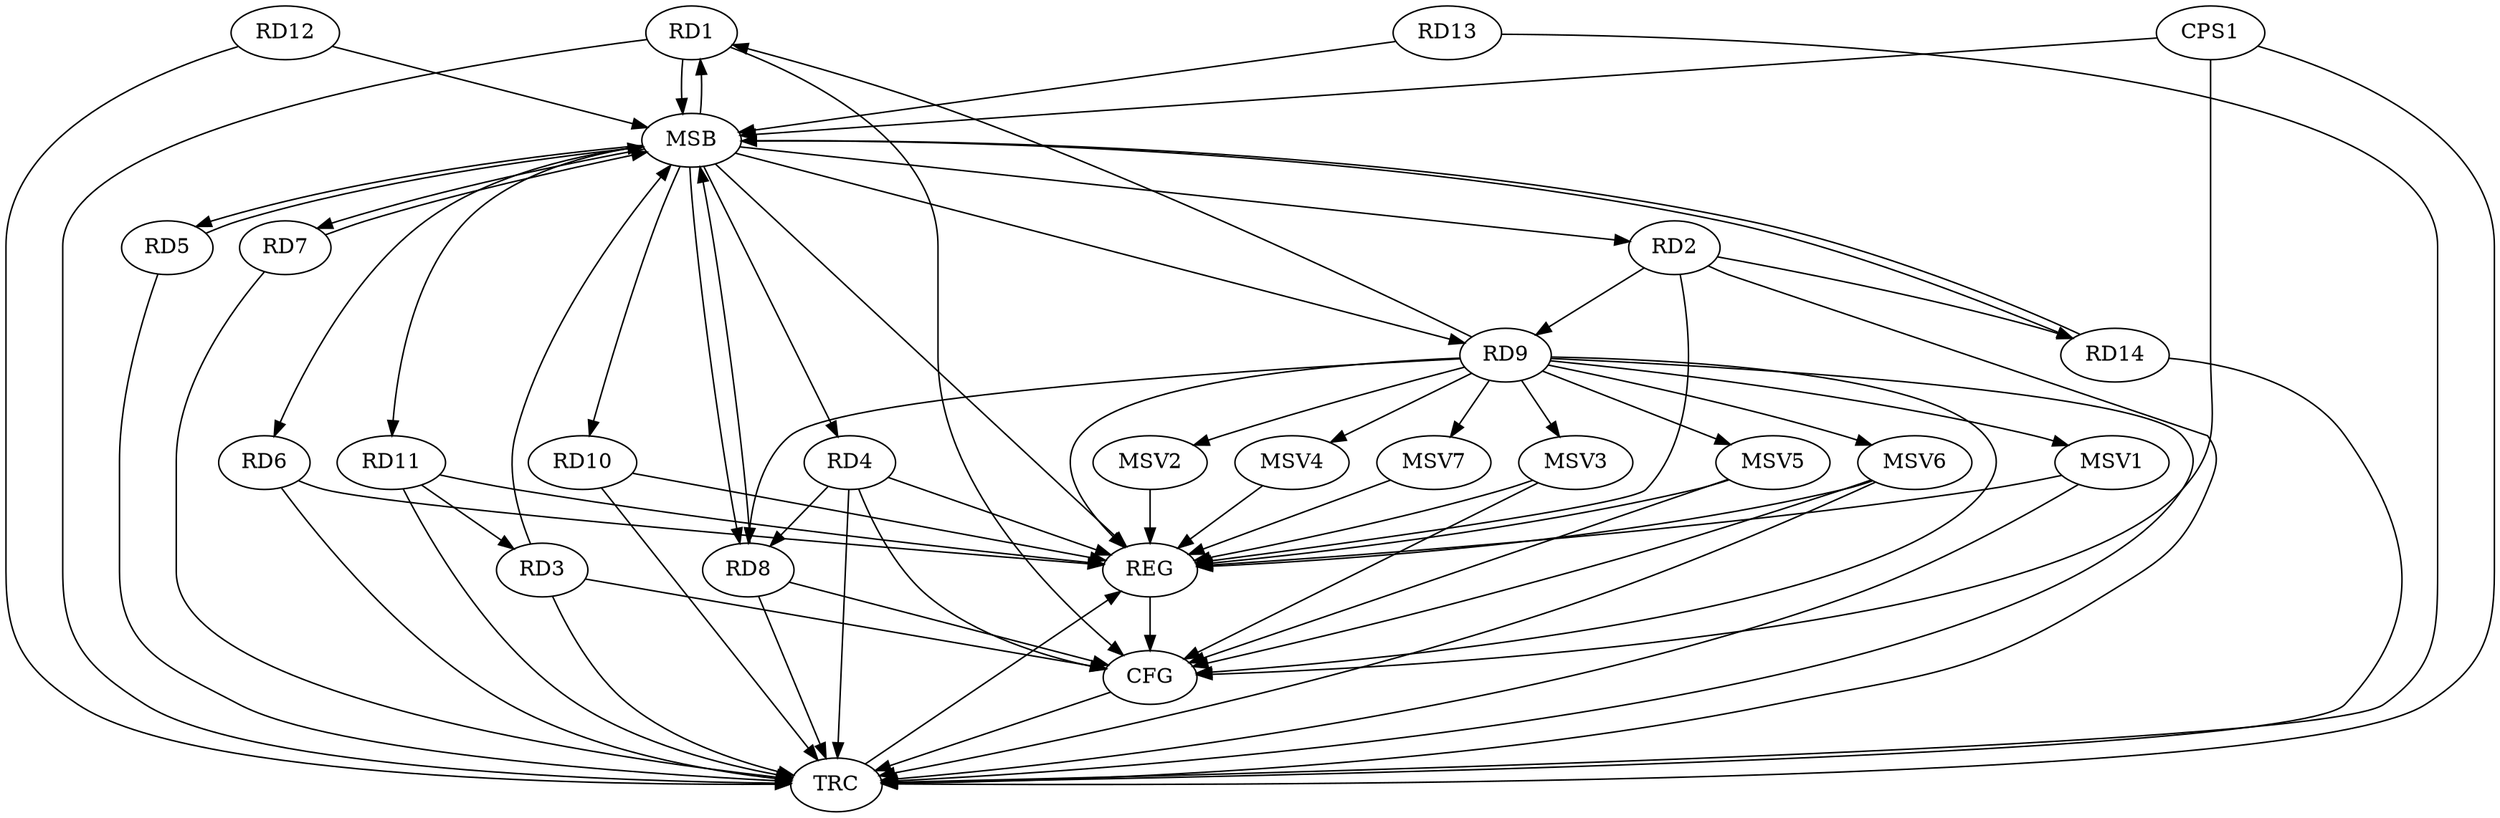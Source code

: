 strict digraph G {
  RD1 [ label="RD1" ];
  RD2 [ label="RD2" ];
  RD3 [ label="RD3" ];
  RD4 [ label="RD4" ];
  RD5 [ label="RD5" ];
  RD6 [ label="RD6" ];
  RD7 [ label="RD7" ];
  RD8 [ label="RD8" ];
  RD9 [ label="RD9" ];
  RD10 [ label="RD10" ];
  RD11 [ label="RD11" ];
  RD12 [ label="RD12" ];
  RD13 [ label="RD13" ];
  RD14 [ label="RD14" ];
  CPS1 [ label="CPS1" ];
  REG [ label="REG" ];
  MSB [ label="MSB" ];
  CFG [ label="CFG" ];
  TRC [ label="TRC" ];
  MSV1 [ label="MSV1" ];
  MSV2 [ label="MSV2" ];
  MSV3 [ label="MSV3" ];
  MSV4 [ label="MSV4" ];
  MSV5 [ label="MSV5" ];
  MSV6 [ label="MSV6" ];
  MSV7 [ label="MSV7" ];
  RD9 -> RD1;
  RD2 -> RD9;
  RD2 -> RD14;
  RD11 -> RD3;
  RD4 -> RD8;
  RD9 -> RD8;
  RD2 -> REG;
  RD4 -> REG;
  RD6 -> REG;
  RD9 -> REG;
  RD10 -> REG;
  RD11 -> REG;
  RD1 -> MSB;
  MSB -> REG;
  RD3 -> MSB;
  MSB -> RD1;
  MSB -> RD5;
  MSB -> RD6;
  RD5 -> MSB;
  MSB -> RD9;
  RD7 -> MSB;
  MSB -> RD14;
  RD8 -> MSB;
  MSB -> RD4;
  MSB -> RD11;
  RD12 -> MSB;
  MSB -> RD2;
  RD13 -> MSB;
  MSB -> RD8;
  RD14 -> MSB;
  MSB -> RD7;
  CPS1 -> MSB;
  MSB -> RD10;
  CPS1 -> CFG;
  RD4 -> CFG;
  RD9 -> CFG;
  RD1 -> CFG;
  RD3 -> CFG;
  RD8 -> CFG;
  REG -> CFG;
  RD1 -> TRC;
  RD2 -> TRC;
  RD3 -> TRC;
  RD4 -> TRC;
  RD5 -> TRC;
  RD6 -> TRC;
  RD7 -> TRC;
  RD8 -> TRC;
  RD9 -> TRC;
  RD10 -> TRC;
  RD11 -> TRC;
  RD12 -> TRC;
  RD13 -> TRC;
  RD14 -> TRC;
  CPS1 -> TRC;
  CFG -> TRC;
  TRC -> REG;
  RD9 -> MSV1;
  MSV1 -> REG;
  MSV1 -> TRC;
  RD9 -> MSV2;
  RD9 -> MSV3;
  MSV2 -> REG;
  MSV3 -> REG;
  MSV3 -> CFG;
  RD9 -> MSV4;
  RD9 -> MSV5;
  MSV4 -> REG;
  MSV5 -> REG;
  MSV5 -> CFG;
  RD9 -> MSV6;
  MSV6 -> REG;
  MSV6 -> TRC;
  MSV6 -> CFG;
  RD9 -> MSV7;
  MSV7 -> REG;
}
